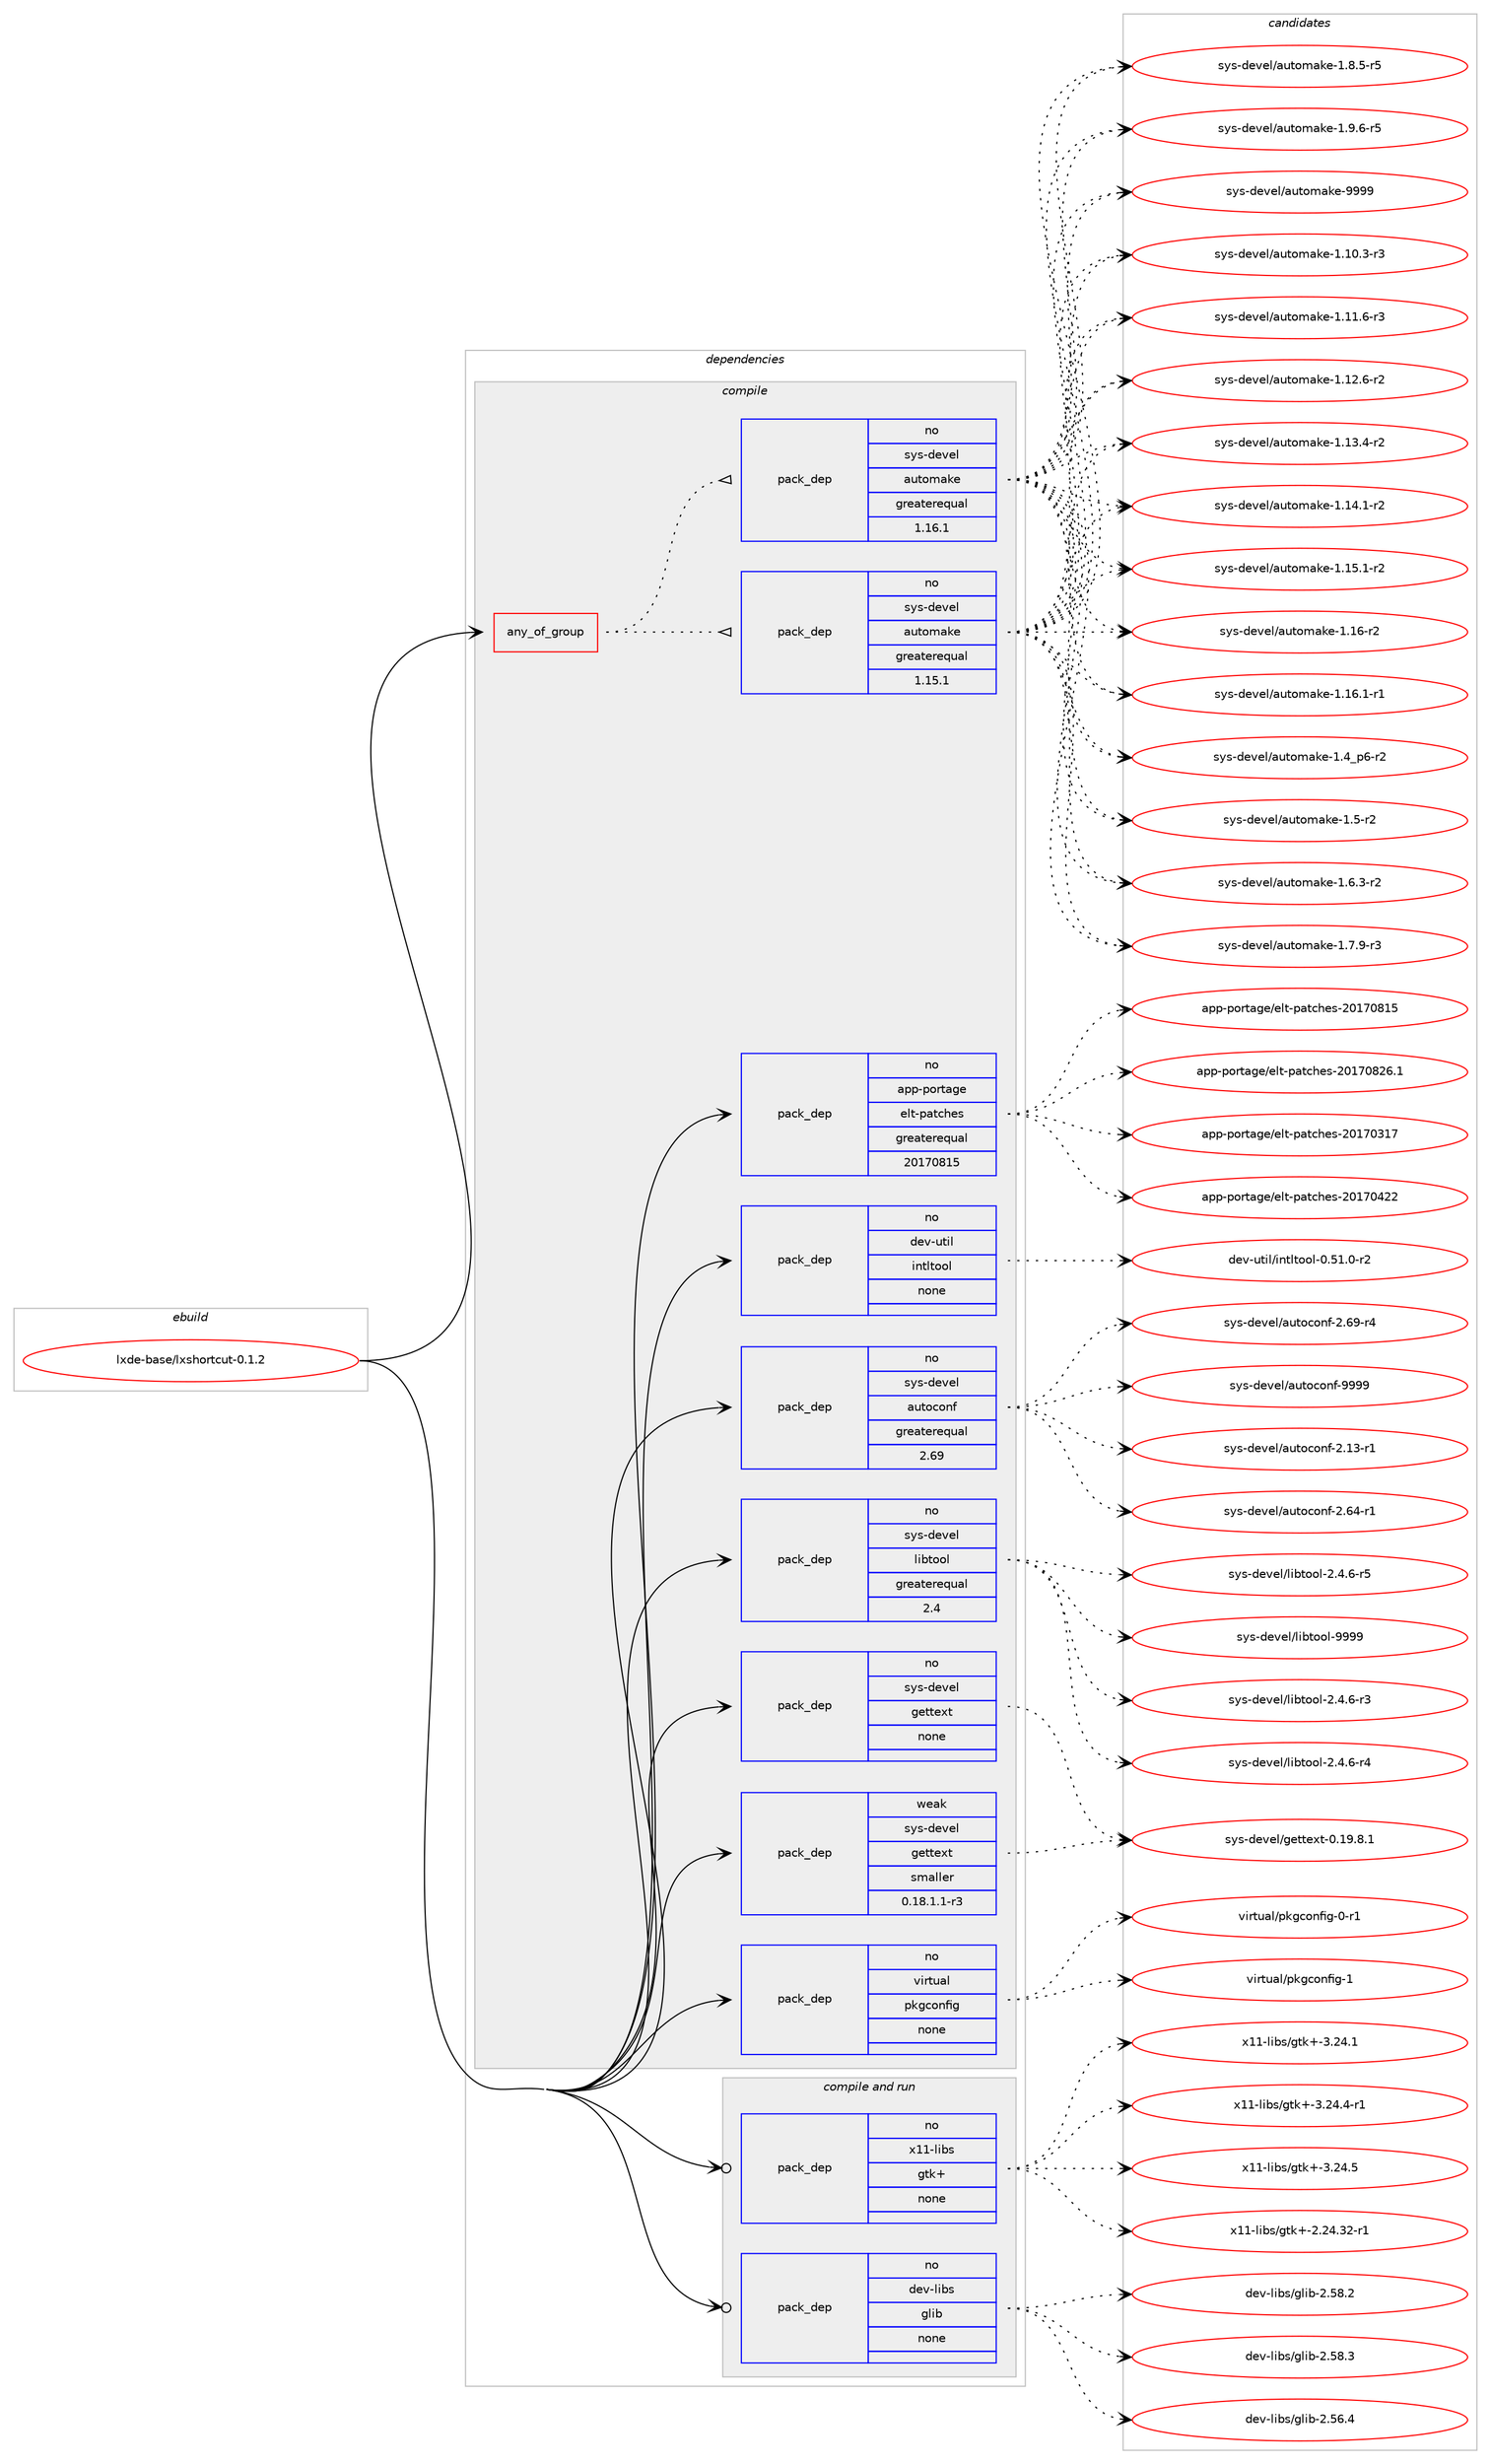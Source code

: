 digraph prolog {

# *************
# Graph options
# *************

newrank=true;
concentrate=true;
compound=true;
graph [rankdir=LR,fontname=Helvetica,fontsize=10,ranksep=1.5];#, ranksep=2.5, nodesep=0.2];
edge  [arrowhead=vee];
node  [fontname=Helvetica,fontsize=10];

# **********
# The ebuild
# **********

subgraph cluster_leftcol {
color=gray;
rank=same;
label=<<i>ebuild</i>>;
id [label="lxde-base/lxshortcut-0.1.2", color=red, width=4, href="../lxde-base/lxshortcut-0.1.2.svg"];
}

# ****************
# The dependencies
# ****************

subgraph cluster_midcol {
color=gray;
label=<<i>dependencies</i>>;
subgraph cluster_compile {
fillcolor="#eeeeee";
style=filled;
label=<<i>compile</i>>;
subgraph any24383 {
dependency1592730 [label=<<TABLE BORDER="0" CELLBORDER="1" CELLSPACING="0" CELLPADDING="4"><TR><TD CELLPADDING="10">any_of_group</TD></TR></TABLE>>, shape=none, color=red];subgraph pack1137496 {
dependency1592731 [label=<<TABLE BORDER="0" CELLBORDER="1" CELLSPACING="0" CELLPADDING="4" WIDTH="220"><TR><TD ROWSPAN="6" CELLPADDING="30">pack_dep</TD></TR><TR><TD WIDTH="110">no</TD></TR><TR><TD>sys-devel</TD></TR><TR><TD>automake</TD></TR><TR><TD>greaterequal</TD></TR><TR><TD>1.16.1</TD></TR></TABLE>>, shape=none, color=blue];
}
dependency1592730:e -> dependency1592731:w [weight=20,style="dotted",arrowhead="oinv"];
subgraph pack1137497 {
dependency1592732 [label=<<TABLE BORDER="0" CELLBORDER="1" CELLSPACING="0" CELLPADDING="4" WIDTH="220"><TR><TD ROWSPAN="6" CELLPADDING="30">pack_dep</TD></TR><TR><TD WIDTH="110">no</TD></TR><TR><TD>sys-devel</TD></TR><TR><TD>automake</TD></TR><TR><TD>greaterequal</TD></TR><TR><TD>1.15.1</TD></TR></TABLE>>, shape=none, color=blue];
}
dependency1592730:e -> dependency1592732:w [weight=20,style="dotted",arrowhead="oinv"];
}
id:e -> dependency1592730:w [weight=20,style="solid",arrowhead="vee"];
subgraph pack1137498 {
dependency1592733 [label=<<TABLE BORDER="0" CELLBORDER="1" CELLSPACING="0" CELLPADDING="4" WIDTH="220"><TR><TD ROWSPAN="6" CELLPADDING="30">pack_dep</TD></TR><TR><TD WIDTH="110">no</TD></TR><TR><TD>app-portage</TD></TR><TR><TD>elt-patches</TD></TR><TR><TD>greaterequal</TD></TR><TR><TD>20170815</TD></TR></TABLE>>, shape=none, color=blue];
}
id:e -> dependency1592733:w [weight=20,style="solid",arrowhead="vee"];
subgraph pack1137499 {
dependency1592734 [label=<<TABLE BORDER="0" CELLBORDER="1" CELLSPACING="0" CELLPADDING="4" WIDTH="220"><TR><TD ROWSPAN="6" CELLPADDING="30">pack_dep</TD></TR><TR><TD WIDTH="110">no</TD></TR><TR><TD>dev-util</TD></TR><TR><TD>intltool</TD></TR><TR><TD>none</TD></TR><TR><TD></TD></TR></TABLE>>, shape=none, color=blue];
}
id:e -> dependency1592734:w [weight=20,style="solid",arrowhead="vee"];
subgraph pack1137500 {
dependency1592735 [label=<<TABLE BORDER="0" CELLBORDER="1" CELLSPACING="0" CELLPADDING="4" WIDTH="220"><TR><TD ROWSPAN="6" CELLPADDING="30">pack_dep</TD></TR><TR><TD WIDTH="110">no</TD></TR><TR><TD>sys-devel</TD></TR><TR><TD>autoconf</TD></TR><TR><TD>greaterequal</TD></TR><TR><TD>2.69</TD></TR></TABLE>>, shape=none, color=blue];
}
id:e -> dependency1592735:w [weight=20,style="solid",arrowhead="vee"];
subgraph pack1137501 {
dependency1592736 [label=<<TABLE BORDER="0" CELLBORDER="1" CELLSPACING="0" CELLPADDING="4" WIDTH="220"><TR><TD ROWSPAN="6" CELLPADDING="30">pack_dep</TD></TR><TR><TD WIDTH="110">no</TD></TR><TR><TD>sys-devel</TD></TR><TR><TD>gettext</TD></TR><TR><TD>none</TD></TR><TR><TD></TD></TR></TABLE>>, shape=none, color=blue];
}
id:e -> dependency1592736:w [weight=20,style="solid",arrowhead="vee"];
subgraph pack1137502 {
dependency1592737 [label=<<TABLE BORDER="0" CELLBORDER="1" CELLSPACING="0" CELLPADDING="4" WIDTH="220"><TR><TD ROWSPAN="6" CELLPADDING="30">pack_dep</TD></TR><TR><TD WIDTH="110">no</TD></TR><TR><TD>sys-devel</TD></TR><TR><TD>libtool</TD></TR><TR><TD>greaterequal</TD></TR><TR><TD>2.4</TD></TR></TABLE>>, shape=none, color=blue];
}
id:e -> dependency1592737:w [weight=20,style="solid",arrowhead="vee"];
subgraph pack1137503 {
dependency1592738 [label=<<TABLE BORDER="0" CELLBORDER="1" CELLSPACING="0" CELLPADDING="4" WIDTH="220"><TR><TD ROWSPAN="6" CELLPADDING="30">pack_dep</TD></TR><TR><TD WIDTH="110">no</TD></TR><TR><TD>virtual</TD></TR><TR><TD>pkgconfig</TD></TR><TR><TD>none</TD></TR><TR><TD></TD></TR></TABLE>>, shape=none, color=blue];
}
id:e -> dependency1592738:w [weight=20,style="solid",arrowhead="vee"];
subgraph pack1137504 {
dependency1592739 [label=<<TABLE BORDER="0" CELLBORDER="1" CELLSPACING="0" CELLPADDING="4" WIDTH="220"><TR><TD ROWSPAN="6" CELLPADDING="30">pack_dep</TD></TR><TR><TD WIDTH="110">weak</TD></TR><TR><TD>sys-devel</TD></TR><TR><TD>gettext</TD></TR><TR><TD>smaller</TD></TR><TR><TD>0.18.1.1-r3</TD></TR></TABLE>>, shape=none, color=blue];
}
id:e -> dependency1592739:w [weight=20,style="solid",arrowhead="vee"];
}
subgraph cluster_compileandrun {
fillcolor="#eeeeee";
style=filled;
label=<<i>compile and run</i>>;
subgraph pack1137505 {
dependency1592740 [label=<<TABLE BORDER="0" CELLBORDER="1" CELLSPACING="0" CELLPADDING="4" WIDTH="220"><TR><TD ROWSPAN="6" CELLPADDING="30">pack_dep</TD></TR><TR><TD WIDTH="110">no</TD></TR><TR><TD>dev-libs</TD></TR><TR><TD>glib</TD></TR><TR><TD>none</TD></TR><TR><TD></TD></TR></TABLE>>, shape=none, color=blue];
}
id:e -> dependency1592740:w [weight=20,style="solid",arrowhead="odotvee"];
subgraph pack1137506 {
dependency1592741 [label=<<TABLE BORDER="0" CELLBORDER="1" CELLSPACING="0" CELLPADDING="4" WIDTH="220"><TR><TD ROWSPAN="6" CELLPADDING="30">pack_dep</TD></TR><TR><TD WIDTH="110">no</TD></TR><TR><TD>x11-libs</TD></TR><TR><TD>gtk+</TD></TR><TR><TD>none</TD></TR><TR><TD></TD></TR></TABLE>>, shape=none, color=blue];
}
id:e -> dependency1592741:w [weight=20,style="solid",arrowhead="odotvee"];
}
subgraph cluster_run {
fillcolor="#eeeeee";
style=filled;
label=<<i>run</i>>;
}
}

# **************
# The candidates
# **************

subgraph cluster_choices {
rank=same;
color=gray;
label=<<i>candidates</i>>;

subgraph choice1137496 {
color=black;
nodesep=1;
choice11512111545100101118101108479711711611110997107101454946494846514511451 [label="sys-devel/automake-1.10.3-r3", color=red, width=4,href="../sys-devel/automake-1.10.3-r3.svg"];
choice11512111545100101118101108479711711611110997107101454946494946544511451 [label="sys-devel/automake-1.11.6-r3", color=red, width=4,href="../sys-devel/automake-1.11.6-r3.svg"];
choice11512111545100101118101108479711711611110997107101454946495046544511450 [label="sys-devel/automake-1.12.6-r2", color=red, width=4,href="../sys-devel/automake-1.12.6-r2.svg"];
choice11512111545100101118101108479711711611110997107101454946495146524511450 [label="sys-devel/automake-1.13.4-r2", color=red, width=4,href="../sys-devel/automake-1.13.4-r2.svg"];
choice11512111545100101118101108479711711611110997107101454946495246494511450 [label="sys-devel/automake-1.14.1-r2", color=red, width=4,href="../sys-devel/automake-1.14.1-r2.svg"];
choice11512111545100101118101108479711711611110997107101454946495346494511450 [label="sys-devel/automake-1.15.1-r2", color=red, width=4,href="../sys-devel/automake-1.15.1-r2.svg"];
choice1151211154510010111810110847971171161111099710710145494649544511450 [label="sys-devel/automake-1.16-r2", color=red, width=4,href="../sys-devel/automake-1.16-r2.svg"];
choice11512111545100101118101108479711711611110997107101454946495446494511449 [label="sys-devel/automake-1.16.1-r1", color=red, width=4,href="../sys-devel/automake-1.16.1-r1.svg"];
choice115121115451001011181011084797117116111109971071014549465295112544511450 [label="sys-devel/automake-1.4_p6-r2", color=red, width=4,href="../sys-devel/automake-1.4_p6-r2.svg"];
choice11512111545100101118101108479711711611110997107101454946534511450 [label="sys-devel/automake-1.5-r2", color=red, width=4,href="../sys-devel/automake-1.5-r2.svg"];
choice115121115451001011181011084797117116111109971071014549465446514511450 [label="sys-devel/automake-1.6.3-r2", color=red, width=4,href="../sys-devel/automake-1.6.3-r2.svg"];
choice115121115451001011181011084797117116111109971071014549465546574511451 [label="sys-devel/automake-1.7.9-r3", color=red, width=4,href="../sys-devel/automake-1.7.9-r3.svg"];
choice115121115451001011181011084797117116111109971071014549465646534511453 [label="sys-devel/automake-1.8.5-r5", color=red, width=4,href="../sys-devel/automake-1.8.5-r5.svg"];
choice115121115451001011181011084797117116111109971071014549465746544511453 [label="sys-devel/automake-1.9.6-r5", color=red, width=4,href="../sys-devel/automake-1.9.6-r5.svg"];
choice115121115451001011181011084797117116111109971071014557575757 [label="sys-devel/automake-9999", color=red, width=4,href="../sys-devel/automake-9999.svg"];
dependency1592731:e -> choice11512111545100101118101108479711711611110997107101454946494846514511451:w [style=dotted,weight="100"];
dependency1592731:e -> choice11512111545100101118101108479711711611110997107101454946494946544511451:w [style=dotted,weight="100"];
dependency1592731:e -> choice11512111545100101118101108479711711611110997107101454946495046544511450:w [style=dotted,weight="100"];
dependency1592731:e -> choice11512111545100101118101108479711711611110997107101454946495146524511450:w [style=dotted,weight="100"];
dependency1592731:e -> choice11512111545100101118101108479711711611110997107101454946495246494511450:w [style=dotted,weight="100"];
dependency1592731:e -> choice11512111545100101118101108479711711611110997107101454946495346494511450:w [style=dotted,weight="100"];
dependency1592731:e -> choice1151211154510010111810110847971171161111099710710145494649544511450:w [style=dotted,weight="100"];
dependency1592731:e -> choice11512111545100101118101108479711711611110997107101454946495446494511449:w [style=dotted,weight="100"];
dependency1592731:e -> choice115121115451001011181011084797117116111109971071014549465295112544511450:w [style=dotted,weight="100"];
dependency1592731:e -> choice11512111545100101118101108479711711611110997107101454946534511450:w [style=dotted,weight="100"];
dependency1592731:e -> choice115121115451001011181011084797117116111109971071014549465446514511450:w [style=dotted,weight="100"];
dependency1592731:e -> choice115121115451001011181011084797117116111109971071014549465546574511451:w [style=dotted,weight="100"];
dependency1592731:e -> choice115121115451001011181011084797117116111109971071014549465646534511453:w [style=dotted,weight="100"];
dependency1592731:e -> choice115121115451001011181011084797117116111109971071014549465746544511453:w [style=dotted,weight="100"];
dependency1592731:e -> choice115121115451001011181011084797117116111109971071014557575757:w [style=dotted,weight="100"];
}
subgraph choice1137497 {
color=black;
nodesep=1;
choice11512111545100101118101108479711711611110997107101454946494846514511451 [label="sys-devel/automake-1.10.3-r3", color=red, width=4,href="../sys-devel/automake-1.10.3-r3.svg"];
choice11512111545100101118101108479711711611110997107101454946494946544511451 [label="sys-devel/automake-1.11.6-r3", color=red, width=4,href="../sys-devel/automake-1.11.6-r3.svg"];
choice11512111545100101118101108479711711611110997107101454946495046544511450 [label="sys-devel/automake-1.12.6-r2", color=red, width=4,href="../sys-devel/automake-1.12.6-r2.svg"];
choice11512111545100101118101108479711711611110997107101454946495146524511450 [label="sys-devel/automake-1.13.4-r2", color=red, width=4,href="../sys-devel/automake-1.13.4-r2.svg"];
choice11512111545100101118101108479711711611110997107101454946495246494511450 [label="sys-devel/automake-1.14.1-r2", color=red, width=4,href="../sys-devel/automake-1.14.1-r2.svg"];
choice11512111545100101118101108479711711611110997107101454946495346494511450 [label="sys-devel/automake-1.15.1-r2", color=red, width=4,href="../sys-devel/automake-1.15.1-r2.svg"];
choice1151211154510010111810110847971171161111099710710145494649544511450 [label="sys-devel/automake-1.16-r2", color=red, width=4,href="../sys-devel/automake-1.16-r2.svg"];
choice11512111545100101118101108479711711611110997107101454946495446494511449 [label="sys-devel/automake-1.16.1-r1", color=red, width=4,href="../sys-devel/automake-1.16.1-r1.svg"];
choice115121115451001011181011084797117116111109971071014549465295112544511450 [label="sys-devel/automake-1.4_p6-r2", color=red, width=4,href="../sys-devel/automake-1.4_p6-r2.svg"];
choice11512111545100101118101108479711711611110997107101454946534511450 [label="sys-devel/automake-1.5-r2", color=red, width=4,href="../sys-devel/automake-1.5-r2.svg"];
choice115121115451001011181011084797117116111109971071014549465446514511450 [label="sys-devel/automake-1.6.3-r2", color=red, width=4,href="../sys-devel/automake-1.6.3-r2.svg"];
choice115121115451001011181011084797117116111109971071014549465546574511451 [label="sys-devel/automake-1.7.9-r3", color=red, width=4,href="../sys-devel/automake-1.7.9-r3.svg"];
choice115121115451001011181011084797117116111109971071014549465646534511453 [label="sys-devel/automake-1.8.5-r5", color=red, width=4,href="../sys-devel/automake-1.8.5-r5.svg"];
choice115121115451001011181011084797117116111109971071014549465746544511453 [label="sys-devel/automake-1.9.6-r5", color=red, width=4,href="../sys-devel/automake-1.9.6-r5.svg"];
choice115121115451001011181011084797117116111109971071014557575757 [label="sys-devel/automake-9999", color=red, width=4,href="../sys-devel/automake-9999.svg"];
dependency1592732:e -> choice11512111545100101118101108479711711611110997107101454946494846514511451:w [style=dotted,weight="100"];
dependency1592732:e -> choice11512111545100101118101108479711711611110997107101454946494946544511451:w [style=dotted,weight="100"];
dependency1592732:e -> choice11512111545100101118101108479711711611110997107101454946495046544511450:w [style=dotted,weight="100"];
dependency1592732:e -> choice11512111545100101118101108479711711611110997107101454946495146524511450:w [style=dotted,weight="100"];
dependency1592732:e -> choice11512111545100101118101108479711711611110997107101454946495246494511450:w [style=dotted,weight="100"];
dependency1592732:e -> choice11512111545100101118101108479711711611110997107101454946495346494511450:w [style=dotted,weight="100"];
dependency1592732:e -> choice1151211154510010111810110847971171161111099710710145494649544511450:w [style=dotted,weight="100"];
dependency1592732:e -> choice11512111545100101118101108479711711611110997107101454946495446494511449:w [style=dotted,weight="100"];
dependency1592732:e -> choice115121115451001011181011084797117116111109971071014549465295112544511450:w [style=dotted,weight="100"];
dependency1592732:e -> choice11512111545100101118101108479711711611110997107101454946534511450:w [style=dotted,weight="100"];
dependency1592732:e -> choice115121115451001011181011084797117116111109971071014549465446514511450:w [style=dotted,weight="100"];
dependency1592732:e -> choice115121115451001011181011084797117116111109971071014549465546574511451:w [style=dotted,weight="100"];
dependency1592732:e -> choice115121115451001011181011084797117116111109971071014549465646534511453:w [style=dotted,weight="100"];
dependency1592732:e -> choice115121115451001011181011084797117116111109971071014549465746544511453:w [style=dotted,weight="100"];
dependency1592732:e -> choice115121115451001011181011084797117116111109971071014557575757:w [style=dotted,weight="100"];
}
subgraph choice1137498 {
color=black;
nodesep=1;
choice97112112451121111141169710310147101108116451129711699104101115455048495548514955 [label="app-portage/elt-patches-20170317", color=red, width=4,href="../app-portage/elt-patches-20170317.svg"];
choice97112112451121111141169710310147101108116451129711699104101115455048495548525050 [label="app-portage/elt-patches-20170422", color=red, width=4,href="../app-portage/elt-patches-20170422.svg"];
choice97112112451121111141169710310147101108116451129711699104101115455048495548564953 [label="app-portage/elt-patches-20170815", color=red, width=4,href="../app-portage/elt-patches-20170815.svg"];
choice971121124511211111411697103101471011081164511297116991041011154550484955485650544649 [label="app-portage/elt-patches-20170826.1", color=red, width=4,href="../app-portage/elt-patches-20170826.1.svg"];
dependency1592733:e -> choice97112112451121111141169710310147101108116451129711699104101115455048495548514955:w [style=dotted,weight="100"];
dependency1592733:e -> choice97112112451121111141169710310147101108116451129711699104101115455048495548525050:w [style=dotted,weight="100"];
dependency1592733:e -> choice97112112451121111141169710310147101108116451129711699104101115455048495548564953:w [style=dotted,weight="100"];
dependency1592733:e -> choice971121124511211111411697103101471011081164511297116991041011154550484955485650544649:w [style=dotted,weight="100"];
}
subgraph choice1137499 {
color=black;
nodesep=1;
choice1001011184511711610510847105110116108116111111108454846534946484511450 [label="dev-util/intltool-0.51.0-r2", color=red, width=4,href="../dev-util/intltool-0.51.0-r2.svg"];
dependency1592734:e -> choice1001011184511711610510847105110116108116111111108454846534946484511450:w [style=dotted,weight="100"];
}
subgraph choice1137500 {
color=black;
nodesep=1;
choice1151211154510010111810110847971171161119911111010245504649514511449 [label="sys-devel/autoconf-2.13-r1", color=red, width=4,href="../sys-devel/autoconf-2.13-r1.svg"];
choice1151211154510010111810110847971171161119911111010245504654524511449 [label="sys-devel/autoconf-2.64-r1", color=red, width=4,href="../sys-devel/autoconf-2.64-r1.svg"];
choice1151211154510010111810110847971171161119911111010245504654574511452 [label="sys-devel/autoconf-2.69-r4", color=red, width=4,href="../sys-devel/autoconf-2.69-r4.svg"];
choice115121115451001011181011084797117116111991111101024557575757 [label="sys-devel/autoconf-9999", color=red, width=4,href="../sys-devel/autoconf-9999.svg"];
dependency1592735:e -> choice1151211154510010111810110847971171161119911111010245504649514511449:w [style=dotted,weight="100"];
dependency1592735:e -> choice1151211154510010111810110847971171161119911111010245504654524511449:w [style=dotted,weight="100"];
dependency1592735:e -> choice1151211154510010111810110847971171161119911111010245504654574511452:w [style=dotted,weight="100"];
dependency1592735:e -> choice115121115451001011181011084797117116111991111101024557575757:w [style=dotted,weight="100"];
}
subgraph choice1137501 {
color=black;
nodesep=1;
choice1151211154510010111810110847103101116116101120116454846495746564649 [label="sys-devel/gettext-0.19.8.1", color=red, width=4,href="../sys-devel/gettext-0.19.8.1.svg"];
dependency1592736:e -> choice1151211154510010111810110847103101116116101120116454846495746564649:w [style=dotted,weight="100"];
}
subgraph choice1137502 {
color=black;
nodesep=1;
choice1151211154510010111810110847108105981161111111084550465246544511451 [label="sys-devel/libtool-2.4.6-r3", color=red, width=4,href="../sys-devel/libtool-2.4.6-r3.svg"];
choice1151211154510010111810110847108105981161111111084550465246544511452 [label="sys-devel/libtool-2.4.6-r4", color=red, width=4,href="../sys-devel/libtool-2.4.6-r4.svg"];
choice1151211154510010111810110847108105981161111111084550465246544511453 [label="sys-devel/libtool-2.4.6-r5", color=red, width=4,href="../sys-devel/libtool-2.4.6-r5.svg"];
choice1151211154510010111810110847108105981161111111084557575757 [label="sys-devel/libtool-9999", color=red, width=4,href="../sys-devel/libtool-9999.svg"];
dependency1592737:e -> choice1151211154510010111810110847108105981161111111084550465246544511451:w [style=dotted,weight="100"];
dependency1592737:e -> choice1151211154510010111810110847108105981161111111084550465246544511452:w [style=dotted,weight="100"];
dependency1592737:e -> choice1151211154510010111810110847108105981161111111084550465246544511453:w [style=dotted,weight="100"];
dependency1592737:e -> choice1151211154510010111810110847108105981161111111084557575757:w [style=dotted,weight="100"];
}
subgraph choice1137503 {
color=black;
nodesep=1;
choice11810511411611797108471121071039911111010210510345484511449 [label="virtual/pkgconfig-0-r1", color=red, width=4,href="../virtual/pkgconfig-0-r1.svg"];
choice1181051141161179710847112107103991111101021051034549 [label="virtual/pkgconfig-1", color=red, width=4,href="../virtual/pkgconfig-1.svg"];
dependency1592738:e -> choice11810511411611797108471121071039911111010210510345484511449:w [style=dotted,weight="100"];
dependency1592738:e -> choice1181051141161179710847112107103991111101021051034549:w [style=dotted,weight="100"];
}
subgraph choice1137504 {
color=black;
nodesep=1;
choice1151211154510010111810110847103101116116101120116454846495746564649 [label="sys-devel/gettext-0.19.8.1", color=red, width=4,href="../sys-devel/gettext-0.19.8.1.svg"];
dependency1592739:e -> choice1151211154510010111810110847103101116116101120116454846495746564649:w [style=dotted,weight="100"];
}
subgraph choice1137505 {
color=black;
nodesep=1;
choice1001011184510810598115471031081059845504653544652 [label="dev-libs/glib-2.56.4", color=red, width=4,href="../dev-libs/glib-2.56.4.svg"];
choice1001011184510810598115471031081059845504653564650 [label="dev-libs/glib-2.58.2", color=red, width=4,href="../dev-libs/glib-2.58.2.svg"];
choice1001011184510810598115471031081059845504653564651 [label="dev-libs/glib-2.58.3", color=red, width=4,href="../dev-libs/glib-2.58.3.svg"];
dependency1592740:e -> choice1001011184510810598115471031081059845504653544652:w [style=dotted,weight="100"];
dependency1592740:e -> choice1001011184510810598115471031081059845504653564650:w [style=dotted,weight="100"];
dependency1592740:e -> choice1001011184510810598115471031081059845504653564651:w [style=dotted,weight="100"];
}
subgraph choice1137506 {
color=black;
nodesep=1;
choice12049494510810598115471031161074345504650524651504511449 [label="x11-libs/gtk+-2.24.32-r1", color=red, width=4,href="../x11-libs/gtk+-2.24.32-r1.svg"];
choice12049494510810598115471031161074345514650524649 [label="x11-libs/gtk+-3.24.1", color=red, width=4,href="../x11-libs/gtk+-3.24.1.svg"];
choice120494945108105981154710311610743455146505246524511449 [label="x11-libs/gtk+-3.24.4-r1", color=red, width=4,href="../x11-libs/gtk+-3.24.4-r1.svg"];
choice12049494510810598115471031161074345514650524653 [label="x11-libs/gtk+-3.24.5", color=red, width=4,href="../x11-libs/gtk+-3.24.5.svg"];
dependency1592741:e -> choice12049494510810598115471031161074345504650524651504511449:w [style=dotted,weight="100"];
dependency1592741:e -> choice12049494510810598115471031161074345514650524649:w [style=dotted,weight="100"];
dependency1592741:e -> choice120494945108105981154710311610743455146505246524511449:w [style=dotted,weight="100"];
dependency1592741:e -> choice12049494510810598115471031161074345514650524653:w [style=dotted,weight="100"];
}
}

}
